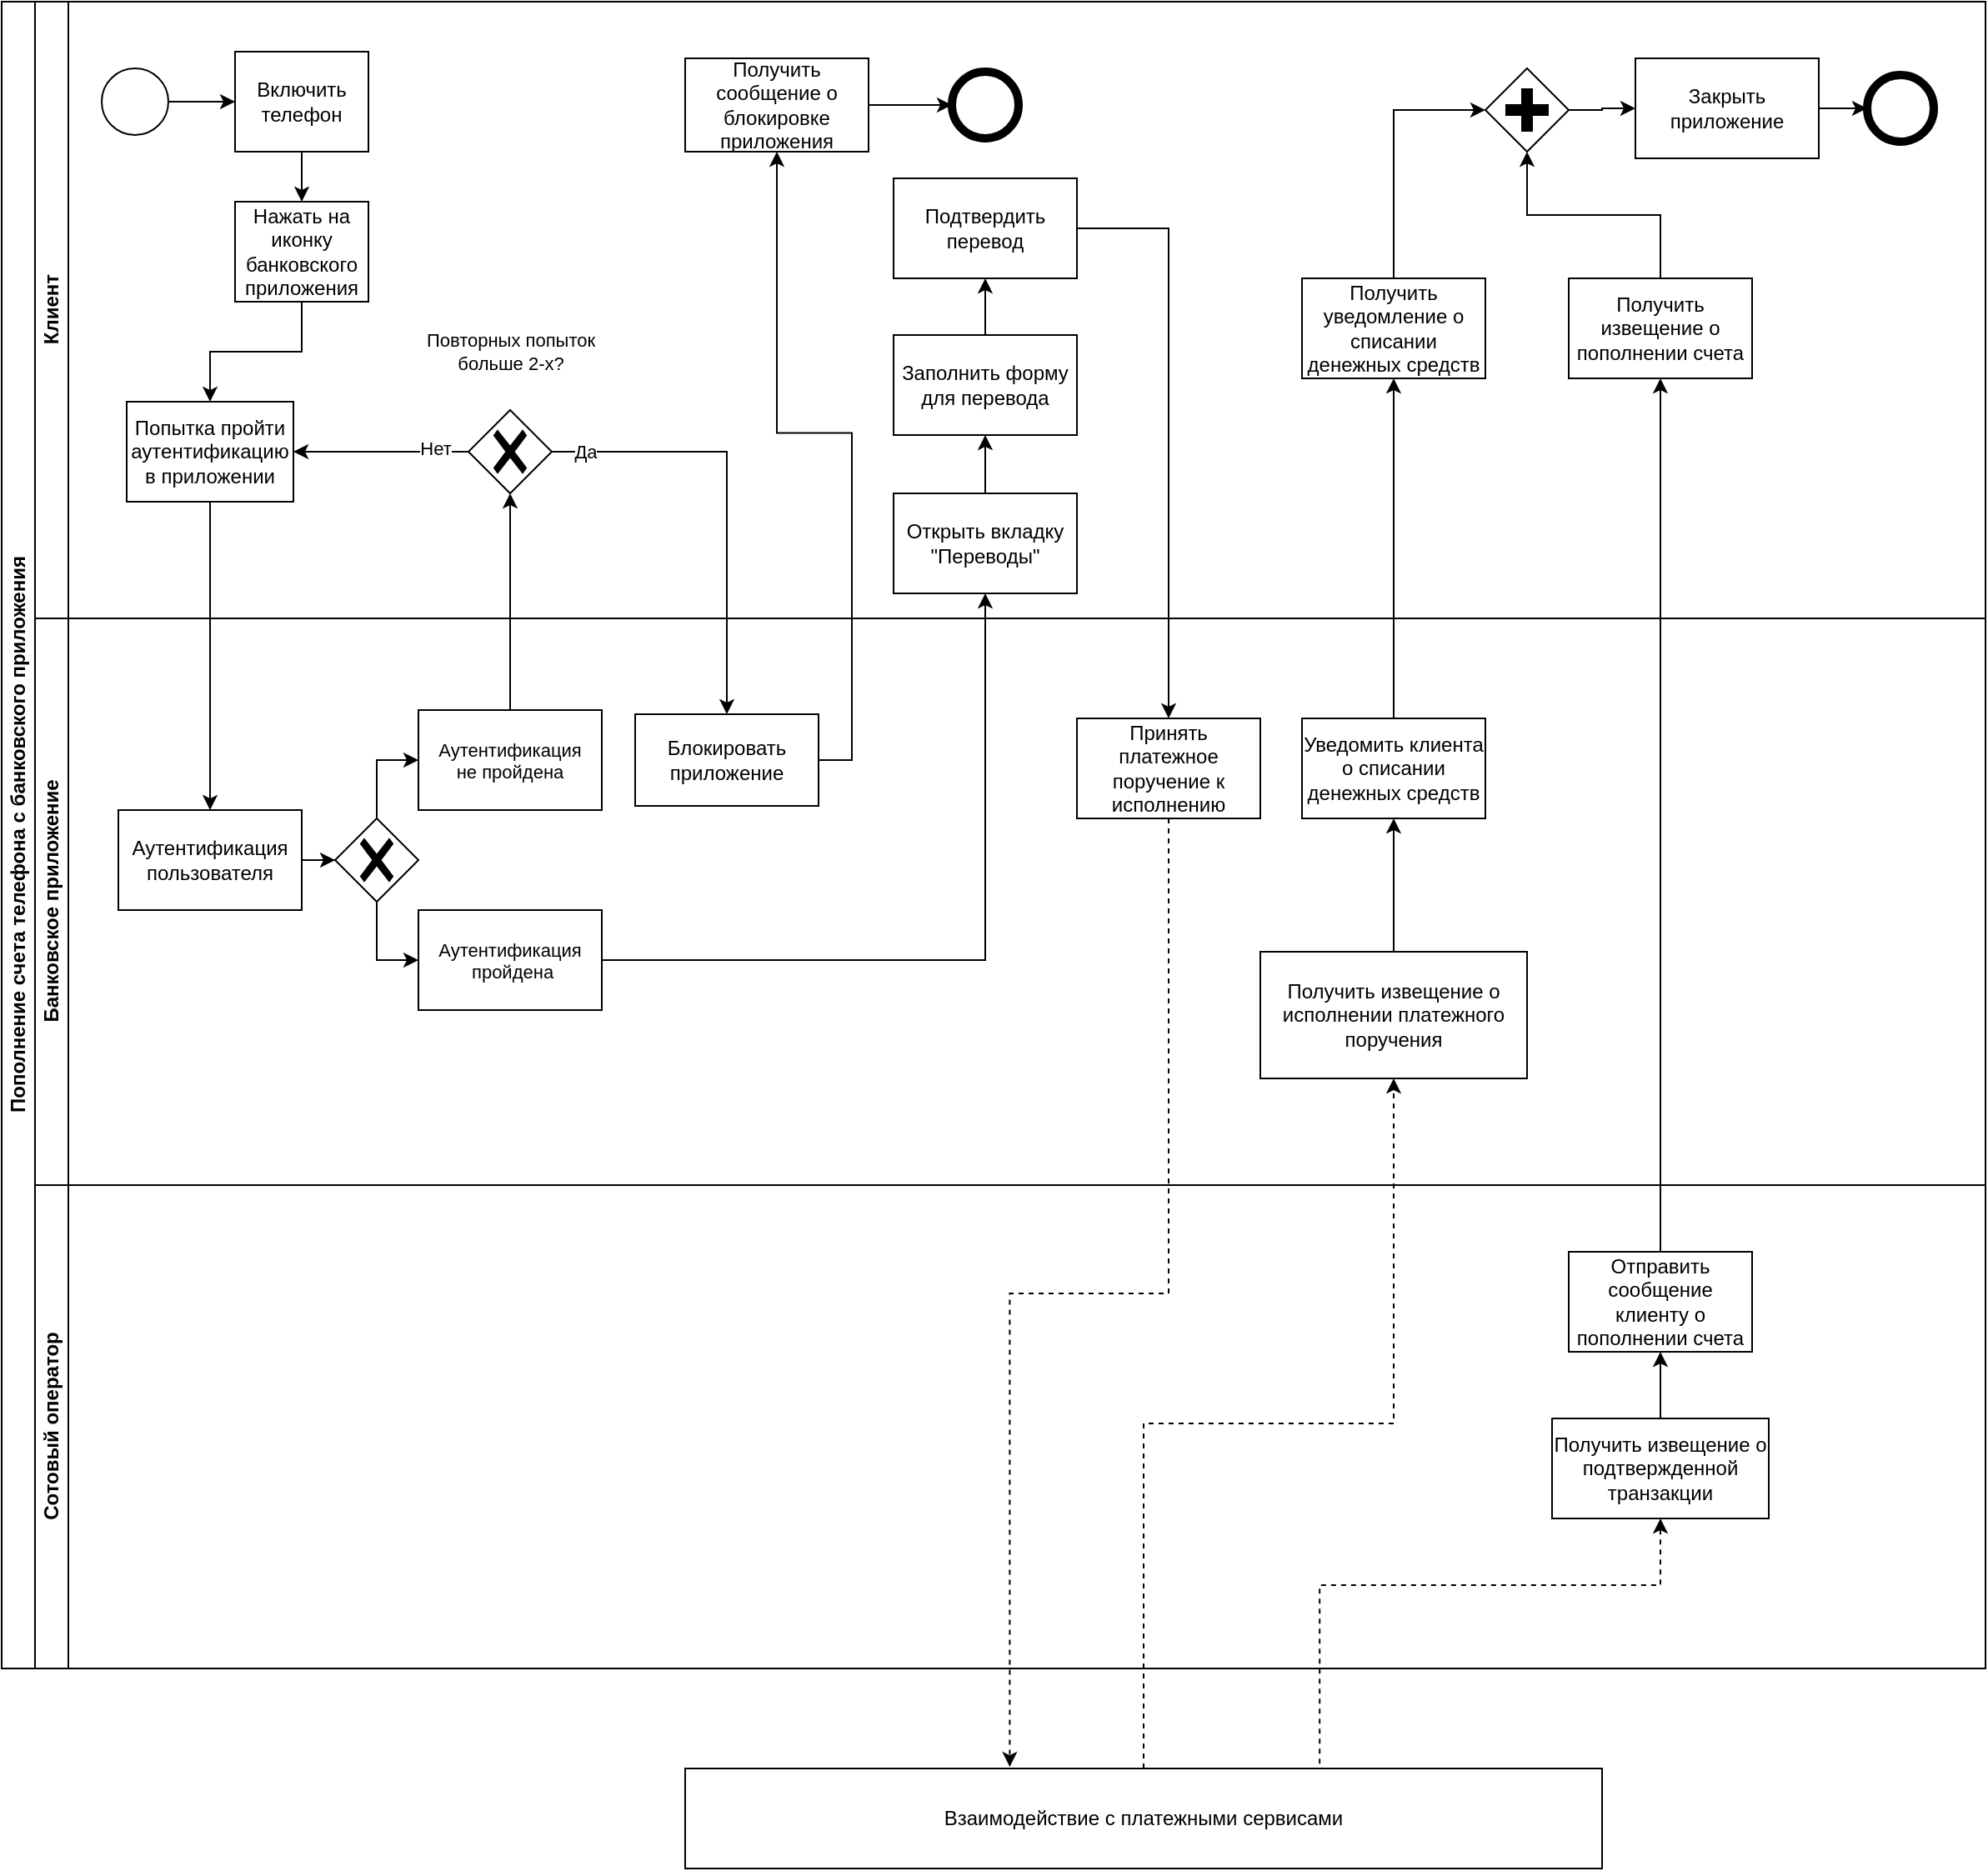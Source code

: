 <mxfile version="26.0.6">
  <diagram id="prtHgNgQTEPvFCAcTncT" name="Page-1">
    <mxGraphModel dx="934" dy="848" grid="1" gridSize="10" guides="1" tooltips="1" connect="1" arrows="1" fold="1" page="1" pageScale="1" pageWidth="1169" pageHeight="827" math="0" shadow="0">
      <root>
        <mxCell id="0" />
        <mxCell id="1" parent="0" />
        <mxCell id="dNxyNK7c78bLwvsdeMH5-19" value="Пополнение счета телефона с банковского приложения" style="swimlane;html=1;childLayout=stackLayout;resizeParent=1;resizeParentMax=0;horizontal=0;startSize=20;horizontalStack=0;" parent="1" vertex="1">
          <mxGeometry x="50" y="10" width="1190" height="1000" as="geometry">
            <mxRectangle x="130" y="40" width="40" height="310" as="alternateBounds" />
          </mxGeometry>
        </mxCell>
        <mxCell id="dNxyNK7c78bLwvsdeMH5-20" value="Клиент" style="swimlane;html=1;startSize=20;horizontal=0;" parent="dNxyNK7c78bLwvsdeMH5-19" vertex="1">
          <mxGeometry x="20" width="1170" height="370" as="geometry" />
        </mxCell>
        <mxCell id="dNxyNK7c78bLwvsdeMH5-25" value="" style="edgeStyle=orthogonalEdgeStyle;rounded=0;orthogonalLoop=1;jettySize=auto;html=1;" parent="dNxyNK7c78bLwvsdeMH5-20" source="dNxyNK7c78bLwvsdeMH5-23" target="dNxyNK7c78bLwvsdeMH5-24" edge="1">
          <mxGeometry relative="1" as="geometry" />
        </mxCell>
        <mxCell id="dNxyNK7c78bLwvsdeMH5-23" value="" style="ellipse;whiteSpace=wrap;html=1;" parent="dNxyNK7c78bLwvsdeMH5-20" vertex="1">
          <mxGeometry x="40" y="40" width="40" height="40" as="geometry" />
        </mxCell>
        <mxCell id="KFqZI7uJ95fgsHJMVkMe-8" style="edgeStyle=orthogonalEdgeStyle;rounded=0;orthogonalLoop=1;jettySize=auto;html=1;entryX=0.5;entryY=0;entryDx=0;entryDy=0;" parent="dNxyNK7c78bLwvsdeMH5-20" source="dNxyNK7c78bLwvsdeMH5-24" target="KFqZI7uJ95fgsHJMVkMe-7" edge="1">
          <mxGeometry relative="1" as="geometry" />
        </mxCell>
        <mxCell id="dNxyNK7c78bLwvsdeMH5-24" value="Включить телефон" style="rounded=0;whiteSpace=wrap;html=1;fontFamily=Helvetica;fontSize=12;fontColor=#000000;align=center;" parent="dNxyNK7c78bLwvsdeMH5-20" vertex="1">
          <mxGeometry x="120" y="30" width="80" height="60" as="geometry" />
        </mxCell>
        <mxCell id="KFqZI7uJ95fgsHJMVkMe-7" value="Нажать на иконку банковского приложения" style="rounded=0;whiteSpace=wrap;html=1;fontFamily=Helvetica;fontSize=12;fontColor=#000000;align=center;" parent="dNxyNK7c78bLwvsdeMH5-20" vertex="1">
          <mxGeometry x="120" y="120" width="80" height="60" as="geometry" />
        </mxCell>
        <mxCell id="KFqZI7uJ95fgsHJMVkMe-9" value="Попытка пройти аутентификацию в приложении" style="rounded=0;whiteSpace=wrap;html=1;fontFamily=Helvetica;fontSize=12;fontColor=#000000;align=center;" parent="dNxyNK7c78bLwvsdeMH5-20" vertex="1">
          <mxGeometry x="55" y="240" width="100" height="60" as="geometry" />
        </mxCell>
        <mxCell id="KFqZI7uJ95fgsHJMVkMe-10" style="edgeStyle=orthogonalEdgeStyle;rounded=0;orthogonalLoop=1;jettySize=auto;html=1;entryX=0.5;entryY=0;entryDx=0;entryDy=0;" parent="dNxyNK7c78bLwvsdeMH5-20" source="KFqZI7uJ95fgsHJMVkMe-7" target="KFqZI7uJ95fgsHJMVkMe-9" edge="1">
          <mxGeometry relative="1" as="geometry" />
        </mxCell>
        <mxCell id="KFqZI7uJ95fgsHJMVkMe-46" value="Получить извещение о пополнении счета" style="rounded=0;whiteSpace=wrap;html=1;fontFamily=Helvetica;fontSize=12;fontColor=#000000;align=center;" parent="dNxyNK7c78bLwvsdeMH5-20" vertex="1">
          <mxGeometry x="920" y="166" width="110" height="60" as="geometry" />
        </mxCell>
        <mxCell id="KFqZI7uJ95fgsHJMVkMe-56" value="Получить уведомление о списании денежных средств" style="rounded=0;whiteSpace=wrap;html=1;fontFamily=Helvetica;fontSize=12;fontColor=#000000;align=center;" parent="dNxyNK7c78bLwvsdeMH5-20" vertex="1">
          <mxGeometry x="760" y="166" width="110" height="60" as="geometry" />
        </mxCell>
        <mxCell id="KFqZI7uJ95fgsHJMVkMe-64" style="edgeStyle=orthogonalEdgeStyle;rounded=0;orthogonalLoop=1;jettySize=auto;html=1;entryX=0;entryY=0.5;entryDx=0;entryDy=0;" parent="dNxyNK7c78bLwvsdeMH5-20" source="KFqZI7uJ95fgsHJMVkMe-58" target="KFqZI7uJ95fgsHJMVkMe-63" edge="1">
          <mxGeometry relative="1" as="geometry" />
        </mxCell>
        <mxCell id="KFqZI7uJ95fgsHJMVkMe-58" value="" style="points=[[0.25,0.25,0],[0.5,0,0],[0.75,0.25,0],[1,0.5,0],[0.75,0.75,0],[0.5,1,0],[0.25,0.75,0],[0,0.5,0]];shape=mxgraph.bpmn.gateway2;html=1;verticalLabelPosition=bottom;labelBackgroundColor=#ffffff;verticalAlign=top;align=center;perimeter=rhombusPerimeter;outlineConnect=0;outline=none;symbol=none;gwType=parallel;" parent="dNxyNK7c78bLwvsdeMH5-20" vertex="1">
          <mxGeometry x="870" y="40" width="50" height="50" as="geometry" />
        </mxCell>
        <mxCell id="KFqZI7uJ95fgsHJMVkMe-59" style="edgeStyle=orthogonalEdgeStyle;rounded=0;orthogonalLoop=1;jettySize=auto;html=1;entryX=0;entryY=0.5;entryDx=0;entryDy=0;entryPerimeter=0;exitX=0.5;exitY=0;exitDx=0;exitDy=0;" parent="dNxyNK7c78bLwvsdeMH5-20" source="KFqZI7uJ95fgsHJMVkMe-56" target="KFqZI7uJ95fgsHJMVkMe-58" edge="1">
          <mxGeometry relative="1" as="geometry" />
        </mxCell>
        <mxCell id="KFqZI7uJ95fgsHJMVkMe-60" style="edgeStyle=orthogonalEdgeStyle;rounded=0;orthogonalLoop=1;jettySize=auto;html=1;entryX=0.5;entryY=1;entryDx=0;entryDy=0;entryPerimeter=0;" parent="dNxyNK7c78bLwvsdeMH5-20" source="KFqZI7uJ95fgsHJMVkMe-46" target="KFqZI7uJ95fgsHJMVkMe-58" edge="1">
          <mxGeometry relative="1" as="geometry" />
        </mxCell>
        <mxCell id="KFqZI7uJ95fgsHJMVkMe-61" value="" style="ellipse;whiteSpace=wrap;html=1;strokeWidth=5;" parent="dNxyNK7c78bLwvsdeMH5-20" vertex="1">
          <mxGeometry x="1099" y="44" width="40" height="40" as="geometry" />
        </mxCell>
        <mxCell id="KFqZI7uJ95fgsHJMVkMe-65" style="edgeStyle=orthogonalEdgeStyle;rounded=0;orthogonalLoop=1;jettySize=auto;html=1;entryX=0;entryY=0.5;entryDx=0;entryDy=0;" parent="dNxyNK7c78bLwvsdeMH5-20" source="KFqZI7uJ95fgsHJMVkMe-63" target="KFqZI7uJ95fgsHJMVkMe-61" edge="1">
          <mxGeometry relative="1" as="geometry" />
        </mxCell>
        <mxCell id="KFqZI7uJ95fgsHJMVkMe-63" value="Закрыть приложение" style="rounded=0;whiteSpace=wrap;html=1;fontFamily=Helvetica;fontSize=12;fontColor=#000000;align=center;" parent="dNxyNK7c78bLwvsdeMH5-20" vertex="1">
          <mxGeometry x="960" y="34" width="110" height="60" as="geometry" />
        </mxCell>
        <mxCell id="cqmC_oWpwvYgmTA_OSWO-11" value="" style="edgeStyle=orthogonalEdgeStyle;rounded=0;orthogonalLoop=1;jettySize=auto;html=1;" parent="dNxyNK7c78bLwvsdeMH5-20" source="KFqZI7uJ95fgsHJMVkMe-31" target="KFqZI7uJ95fgsHJMVkMe-33" edge="1">
          <mxGeometry relative="1" as="geometry" />
        </mxCell>
        <mxCell id="KFqZI7uJ95fgsHJMVkMe-31" value="Заполнить форму для перевода" style="rounded=0;whiteSpace=wrap;html=1;fontFamily=Helvetica;fontSize=12;fontColor=#000000;align=center;" parent="dNxyNK7c78bLwvsdeMH5-20" vertex="1">
          <mxGeometry x="515" y="200" width="110" height="60" as="geometry" />
        </mxCell>
        <mxCell id="KFqZI7uJ95fgsHJMVkMe-33" value="Подтвердить перевод" style="rounded=0;whiteSpace=wrap;html=1;fontFamily=Helvetica;fontSize=12;fontColor=#000000;align=center;" parent="dNxyNK7c78bLwvsdeMH5-20" vertex="1">
          <mxGeometry x="515" y="106" width="110" height="60" as="geometry" />
        </mxCell>
        <mxCell id="cqmC_oWpwvYgmTA_OSWO-22" value="" style="edgeStyle=orthogonalEdgeStyle;rounded=0;orthogonalLoop=1;jettySize=auto;html=1;" parent="dNxyNK7c78bLwvsdeMH5-20" source="cqmC_oWpwvYgmTA_OSWO-21" target="KFqZI7uJ95fgsHJMVkMe-9" edge="1">
          <mxGeometry relative="1" as="geometry" />
        </mxCell>
        <mxCell id="cqmC_oWpwvYgmTA_OSWO-23" value="Повторных попыток&lt;div&gt;больше 2-х?&lt;/div&gt;" style="edgeLabel;html=1;align=center;verticalAlign=middle;resizable=0;points=[];" parent="cqmC_oWpwvYgmTA_OSWO-22" vertex="1" connectable="0">
          <mxGeometry x="0.016" y="4" relative="1" as="geometry">
            <mxPoint x="78" y="-64" as="offset" />
          </mxGeometry>
        </mxCell>
        <mxCell id="cqmC_oWpwvYgmTA_OSWO-30" value="Нет" style="edgeLabel;html=1;align=center;verticalAlign=middle;resizable=0;points=[];" parent="cqmC_oWpwvYgmTA_OSWO-22" vertex="1" connectable="0">
          <mxGeometry x="-0.61" y="-2" relative="1" as="geometry">
            <mxPoint as="offset" />
          </mxGeometry>
        </mxCell>
        <mxCell id="cqmC_oWpwvYgmTA_OSWO-21" value="" style="points=[[0.25,0.25,0],[0.5,0,0],[0.75,0.25,0],[1,0.5,0],[0.75,0.75,0],[0.5,1,0],[0.25,0.75,0],[0,0.5,0]];shape=mxgraph.bpmn.gateway2;html=1;verticalLabelPosition=bottom;labelBackgroundColor=#ffffff;verticalAlign=top;align=center;perimeter=rhombusPerimeter;outlineConnect=0;outline=none;symbol=none;gwType=exclusive;" parent="dNxyNK7c78bLwvsdeMH5-20" vertex="1">
          <mxGeometry x="260" y="245" width="50" height="50" as="geometry" />
        </mxCell>
        <mxCell id="cqmC_oWpwvYgmTA_OSWO-25" value="Получить сообщение о блокировке приложения" style="rounded=0;whiteSpace=wrap;html=1;fontFamily=Helvetica;fontSize=12;fontColor=#000000;align=center;" parent="dNxyNK7c78bLwvsdeMH5-20" vertex="1">
          <mxGeometry x="390" y="34" width="110" height="56" as="geometry" />
        </mxCell>
        <mxCell id="dNxyNK7c78bLwvsdeMH5-32" value="" style="ellipse;whiteSpace=wrap;html=1;strokeWidth=5;" parent="dNxyNK7c78bLwvsdeMH5-20" vertex="1">
          <mxGeometry x="550" y="42" width="40" height="40" as="geometry" />
        </mxCell>
        <mxCell id="KFqZI7uJ95fgsHJMVkMe-25" style="edgeStyle=orthogonalEdgeStyle;rounded=0;orthogonalLoop=1;jettySize=auto;html=1;exitX=1;exitY=0.5;exitDx=0;exitDy=0;entryX=0;entryY=0.5;entryDx=0;entryDy=0;" parent="dNxyNK7c78bLwvsdeMH5-20" source="cqmC_oWpwvYgmTA_OSWO-25" target="dNxyNK7c78bLwvsdeMH5-32" edge="1">
          <mxGeometry relative="1" as="geometry" />
        </mxCell>
        <mxCell id="dNxyNK7c78bLwvsdeMH5-26" value="Открыть вкладку &quot;Переводы&quot;" style="rounded=0;whiteSpace=wrap;html=1;fontFamily=Helvetica;fontSize=12;fontColor=#000000;align=center;" parent="dNxyNK7c78bLwvsdeMH5-20" vertex="1">
          <mxGeometry x="515" y="295" width="110" height="60" as="geometry" />
        </mxCell>
        <mxCell id="cqmC_oWpwvYgmTA_OSWO-10" value="" style="edgeStyle=orthogonalEdgeStyle;rounded=0;orthogonalLoop=1;jettySize=auto;html=1;" parent="dNxyNK7c78bLwvsdeMH5-20" source="dNxyNK7c78bLwvsdeMH5-26" target="KFqZI7uJ95fgsHJMVkMe-31" edge="1">
          <mxGeometry relative="1" as="geometry" />
        </mxCell>
        <mxCell id="dNxyNK7c78bLwvsdeMH5-21" value="Банковское приложение" style="swimlane;html=1;startSize=20;horizontal=0;" parent="dNxyNK7c78bLwvsdeMH5-19" vertex="1">
          <mxGeometry x="20" y="370" width="1170" height="340" as="geometry" />
        </mxCell>
        <mxCell id="KFqZI7uJ95fgsHJMVkMe-55" style="edgeStyle=orthogonalEdgeStyle;rounded=0;orthogonalLoop=1;jettySize=auto;html=1;entryX=0.5;entryY=1;entryDx=0;entryDy=0;" parent="dNxyNK7c78bLwvsdeMH5-21" source="KFqZI7uJ95fgsHJMVkMe-48" target="KFqZI7uJ95fgsHJMVkMe-54" edge="1">
          <mxGeometry relative="1" as="geometry" />
        </mxCell>
        <mxCell id="KFqZI7uJ95fgsHJMVkMe-48" value="Получить извещение о исполнении платежного поручения" style="rounded=0;whiteSpace=wrap;html=1;fontFamily=Helvetica;fontSize=12;fontColor=#000000;align=center;" parent="dNxyNK7c78bLwvsdeMH5-21" vertex="1">
          <mxGeometry x="735" y="200" width="160" height="76" as="geometry" />
        </mxCell>
        <mxCell id="KFqZI7uJ95fgsHJMVkMe-54" value="Уведомить клиента о списании денежных средств" style="rounded=0;whiteSpace=wrap;html=1;fontFamily=Helvetica;fontSize=12;fontColor=#000000;align=center;" parent="dNxyNK7c78bLwvsdeMH5-21" vertex="1">
          <mxGeometry x="760" y="60" width="110" height="60" as="geometry" />
        </mxCell>
        <mxCell id="cqmC_oWpwvYgmTA_OSWO-15" value="" style="edgeStyle=orthogonalEdgeStyle;rounded=0;orthogonalLoop=1;jettySize=auto;html=1;entryX=0;entryY=0.5;entryDx=0;entryDy=0;entryPerimeter=0;" parent="dNxyNK7c78bLwvsdeMH5-21" source="cqmC_oWpwvYgmTA_OSWO-7" target="KFqZI7uJ95fgsHJMVkMe-11" edge="1">
          <mxGeometry relative="1" as="geometry" />
        </mxCell>
        <mxCell id="cqmC_oWpwvYgmTA_OSWO-7" value="Аутентификация пользователя" style="rounded=0;whiteSpace=wrap;html=1;fontFamily=Helvetica;fontSize=12;fontColor=#000000;align=center;" parent="dNxyNK7c78bLwvsdeMH5-21" vertex="1">
          <mxGeometry x="50" y="115" width="110" height="60" as="geometry" />
        </mxCell>
        <mxCell id="KFqZI7uJ95fgsHJMVkMe-11" value="" style="points=[[0.25,0.25,0],[0.5,0,0],[0.75,0.25,0],[1,0.5,0],[0.75,0.75,0],[0.5,1,0],[0.25,0.75,0],[0,0.5,0]];shape=mxgraph.bpmn.gateway2;html=1;verticalLabelPosition=bottom;labelBackgroundColor=#ffffff;verticalAlign=top;align=center;perimeter=rhombusPerimeter;outlineConnect=0;outline=none;symbol=none;gwType=exclusive;" parent="dNxyNK7c78bLwvsdeMH5-21" vertex="1">
          <mxGeometry x="180" y="120" width="50" height="50" as="geometry" />
        </mxCell>
        <mxCell id="cqmC_oWpwvYgmTA_OSWO-5" value="Принять платежное поручение к исполнению" style="rounded=0;whiteSpace=wrap;html=1;fontFamily=Helvetica;fontSize=12;fontColor=#000000;align=center;" parent="dNxyNK7c78bLwvsdeMH5-21" vertex="1">
          <mxGeometry x="625" y="60" width="110" height="60" as="geometry" />
        </mxCell>
        <mxCell id="cqmC_oWpwvYgmTA_OSWO-17" value="" style="edgeStyle=orthogonalEdgeStyle;rounded=0;orthogonalLoop=1;jettySize=auto;html=1;exitX=0.5;exitY=0;exitDx=0;exitDy=0;exitPerimeter=0;entryX=0;entryY=0.5;entryDx=0;entryDy=0;" parent="dNxyNK7c78bLwvsdeMH5-21" source="KFqZI7uJ95fgsHJMVkMe-11" target="cqmC_oWpwvYgmTA_OSWO-14" edge="1">
          <mxGeometry relative="1" as="geometry">
            <mxPoint x="320" y="-110" as="targetPoint" />
          </mxGeometry>
        </mxCell>
        <mxCell id="cqmC_oWpwvYgmTA_OSWO-14" value="&lt;span style=&quot;font-size: 11px; text-wrap-mode: nowrap; background-color: rgb(255, 255, 255);&quot;&gt;Аутентификация&lt;/span&gt;&lt;div style=&quot;font-size: 11px; text-wrap-mode: nowrap;&quot;&gt;не пройдена&lt;/div&gt;" style="rounded=0;whiteSpace=wrap;html=1;fontFamily=Helvetica;fontSize=12;fontColor=#000000;align=center;" parent="dNxyNK7c78bLwvsdeMH5-21" vertex="1">
          <mxGeometry x="230" y="55" width="110" height="60" as="geometry" />
        </mxCell>
        <mxCell id="cqmC_oWpwvYgmTA_OSWO-19" value="" style="edgeStyle=orthogonalEdgeStyle;rounded=0;orthogonalLoop=1;jettySize=auto;html=1;entryX=0;entryY=0.5;entryDx=0;entryDy=0;exitX=0.5;exitY=1;exitDx=0;exitDy=0;exitPerimeter=0;" parent="dNxyNK7c78bLwvsdeMH5-21" source="KFqZI7uJ95fgsHJMVkMe-11" target="cqmC_oWpwvYgmTA_OSWO-18" edge="1">
          <mxGeometry relative="1" as="geometry">
            <mxPoint x="200.0" y="190" as="sourcePoint" />
            <mxPoint x="180.0" y="140" as="targetPoint" />
          </mxGeometry>
        </mxCell>
        <mxCell id="cqmC_oWpwvYgmTA_OSWO-18" value="&lt;span style=&quot;font-size: 11px; text-wrap-mode: nowrap; background-color: rgb(255, 255, 255);&quot;&gt;Аутентификация&lt;/span&gt;&lt;div style=&quot;font-size: 11px; text-wrap-mode: nowrap;&quot;&gt;&amp;nbsp;пройдена&lt;/div&gt;" style="rounded=0;whiteSpace=wrap;html=1;fontFamily=Helvetica;fontSize=12;fontColor=#000000;align=center;" parent="dNxyNK7c78bLwvsdeMH5-21" vertex="1">
          <mxGeometry x="230" y="175" width="110" height="60" as="geometry" />
        </mxCell>
        <mxCell id="KFqZI7uJ95fgsHJMVkMe-21" value="Блокировать приложение" style="rounded=0;whiteSpace=wrap;html=1;fontFamily=Helvetica;fontSize=12;fontColor=#000000;align=center;" parent="dNxyNK7c78bLwvsdeMH5-21" vertex="1">
          <mxGeometry x="360" y="57.5" width="110" height="55" as="geometry" />
        </mxCell>
        <mxCell id="dNxyNK7c78bLwvsdeMH5-22" value="Сотовый оператор" style="swimlane;html=1;startSize=20;horizontal=0;" parent="dNxyNK7c78bLwvsdeMH5-19" vertex="1">
          <mxGeometry x="20" y="710" width="1170" height="290" as="geometry" />
        </mxCell>
        <mxCell id="KFqZI7uJ95fgsHJMVkMe-51" value="Отправить сообщение клиенту о пополнении счета" style="rounded=0;whiteSpace=wrap;html=1;fontFamily=Helvetica;fontSize=12;fontColor=#000000;align=center;" parent="dNxyNK7c78bLwvsdeMH5-22" vertex="1">
          <mxGeometry x="920" y="40" width="110" height="60" as="geometry" />
        </mxCell>
        <mxCell id="lJxsMjM-QR1xoIhXq8ev-1" value="Получить извещение о подтвержденной транзакции" style="rounded=0;whiteSpace=wrap;html=1;fontFamily=Helvetica;fontSize=12;fontColor=#000000;align=center;" vertex="1" parent="dNxyNK7c78bLwvsdeMH5-22">
          <mxGeometry x="910" y="140" width="130" height="60" as="geometry" />
        </mxCell>
        <mxCell id="lJxsMjM-QR1xoIhXq8ev-8" style="edgeStyle=orthogonalEdgeStyle;rounded=0;orthogonalLoop=1;jettySize=auto;html=1;entryX=0.5;entryY=1;entryDx=0;entryDy=0;exitX=0.5;exitY=0;exitDx=0;exitDy=0;" edge="1" parent="dNxyNK7c78bLwvsdeMH5-22" source="lJxsMjM-QR1xoIhXq8ev-1" target="KFqZI7uJ95fgsHJMVkMe-51">
          <mxGeometry relative="1" as="geometry">
            <mxPoint x="839.941" y="145.059" as="sourcePoint" />
          </mxGeometry>
        </mxCell>
        <mxCell id="KFqZI7uJ95fgsHJMVkMe-53" style="edgeStyle=orthogonalEdgeStyle;rounded=0;orthogonalLoop=1;jettySize=auto;html=1;entryX=0.5;entryY=1;entryDx=0;entryDy=0;" parent="dNxyNK7c78bLwvsdeMH5-19" source="KFqZI7uJ95fgsHJMVkMe-51" target="KFqZI7uJ95fgsHJMVkMe-46" edge="1">
          <mxGeometry relative="1" as="geometry" />
        </mxCell>
        <mxCell id="KFqZI7uJ95fgsHJMVkMe-57" style="edgeStyle=orthogonalEdgeStyle;rounded=0;orthogonalLoop=1;jettySize=auto;html=1;entryX=0.5;entryY=1;entryDx=0;entryDy=0;" parent="dNxyNK7c78bLwvsdeMH5-19" source="KFqZI7uJ95fgsHJMVkMe-54" target="KFqZI7uJ95fgsHJMVkMe-56" edge="1">
          <mxGeometry relative="1" as="geometry" />
        </mxCell>
        <mxCell id="KFqZI7uJ95fgsHJMVkMe-12" style="edgeStyle=orthogonalEdgeStyle;rounded=0;orthogonalLoop=1;jettySize=auto;html=1;exitX=0.5;exitY=1;exitDx=0;exitDy=0;entryX=0.5;entryY=0;entryDx=0;entryDy=0;" parent="dNxyNK7c78bLwvsdeMH5-19" source="KFqZI7uJ95fgsHJMVkMe-9" target="cqmC_oWpwvYgmTA_OSWO-7" edge="1">
          <mxGeometry relative="1" as="geometry" />
        </mxCell>
        <mxCell id="cqmC_oWpwvYgmTA_OSWO-6" value="" style="edgeStyle=orthogonalEdgeStyle;rounded=0;orthogonalLoop=1;jettySize=auto;html=1;exitX=1;exitY=0.5;exitDx=0;exitDy=0;entryX=0.5;entryY=0;entryDx=0;entryDy=0;" parent="dNxyNK7c78bLwvsdeMH5-19" source="KFqZI7uJ95fgsHJMVkMe-33" target="cqmC_oWpwvYgmTA_OSWO-5" edge="1">
          <mxGeometry relative="1" as="geometry">
            <mxPoint x="570" y="160" as="sourcePoint" />
            <mxPoint x="557" y="990" as="targetPoint" />
          </mxGeometry>
        </mxCell>
        <mxCell id="cqmC_oWpwvYgmTA_OSWO-24" value="" style="edgeStyle=orthogonalEdgeStyle;rounded=0;orthogonalLoop=1;jettySize=auto;html=1;" parent="dNxyNK7c78bLwvsdeMH5-19" source="cqmC_oWpwvYgmTA_OSWO-14" target="cqmC_oWpwvYgmTA_OSWO-21" edge="1">
          <mxGeometry relative="1" as="geometry" />
        </mxCell>
        <mxCell id="cqmC_oWpwvYgmTA_OSWO-26" style="edgeStyle=orthogonalEdgeStyle;rounded=0;orthogonalLoop=1;jettySize=auto;html=1;entryX=0.5;entryY=1;entryDx=0;entryDy=0;exitX=1;exitY=0.5;exitDx=0;exitDy=0;" parent="dNxyNK7c78bLwvsdeMH5-19" source="KFqZI7uJ95fgsHJMVkMe-21" target="cqmC_oWpwvYgmTA_OSWO-25" edge="1">
          <mxGeometry relative="1" as="geometry" />
        </mxCell>
        <mxCell id="cqmC_oWpwvYgmTA_OSWO-27" style="rounded=0;orthogonalLoop=1;jettySize=auto;html=1;entryX=0.5;entryY=0;entryDx=0;entryDy=0;edgeStyle=orthogonalEdgeStyle;" parent="dNxyNK7c78bLwvsdeMH5-19" source="cqmC_oWpwvYgmTA_OSWO-21" target="KFqZI7uJ95fgsHJMVkMe-21" edge="1">
          <mxGeometry relative="1" as="geometry" />
        </mxCell>
        <mxCell id="cqmC_oWpwvYgmTA_OSWO-28" value="Да" style="edgeLabel;html=1;align=center;verticalAlign=middle;resizable=0;points=[];" parent="cqmC_oWpwvYgmTA_OSWO-27" vertex="1" connectable="0">
          <mxGeometry x="-0.713" relative="1" as="geometry">
            <mxPoint x="-18" as="offset" />
          </mxGeometry>
        </mxCell>
        <mxCell id="cqmC_oWpwvYgmTA_OSWO-20" value="" style="edgeStyle=orthogonalEdgeStyle;rounded=0;orthogonalLoop=1;jettySize=auto;html=1;" parent="dNxyNK7c78bLwvsdeMH5-19" source="cqmC_oWpwvYgmTA_OSWO-18" target="dNxyNK7c78bLwvsdeMH5-26" edge="1">
          <mxGeometry relative="1" as="geometry" />
        </mxCell>
        <mxCell id="lJxsMjM-QR1xoIhXq8ev-4" value="" style="rounded=0;orthogonalLoop=1;jettySize=auto;html=1;dashed=1;entryX=0.5;entryY=1;entryDx=0;entryDy=0;exitX=0.692;exitY=-0.047;exitDx=0;exitDy=0;edgeStyle=orthogonalEdgeStyle;exitPerimeter=0;" edge="1" parent="1" source="KFqZI7uJ95fgsHJMVkMe-35" target="lJxsMjM-QR1xoIhXq8ev-1">
          <mxGeometry relative="1" as="geometry">
            <Array as="points">
              <mxPoint x="841" y="960" />
              <mxPoint x="1045" y="960" />
            </Array>
          </mxGeometry>
        </mxCell>
        <mxCell id="KFqZI7uJ95fgsHJMVkMe-35" value="Взаимодействие с платежными сервисами" style="rounded=0;whiteSpace=wrap;html=1;fontFamily=Helvetica;fontSize=12;fontColor=#000000;align=center;" parent="1" vertex="1">
          <mxGeometry x="460" y="1070" width="550" height="60" as="geometry" />
        </mxCell>
        <mxCell id="KFqZI7uJ95fgsHJMVkMe-43" style="edgeStyle=orthogonalEdgeStyle;rounded=0;orthogonalLoop=1;jettySize=auto;html=1;exitX=0.5;exitY=1;exitDx=0;exitDy=0;entryX=0.354;entryY=-0.016;entryDx=0;entryDy=0;dashed=1;entryPerimeter=0;" parent="1" source="cqmC_oWpwvYgmTA_OSWO-5" target="KFqZI7uJ95fgsHJMVkMe-35" edge="1">
          <mxGeometry relative="1" as="geometry" />
        </mxCell>
        <mxCell id="lJxsMjM-QR1xoIhXq8ev-5" style="edgeStyle=orthogonalEdgeStyle;rounded=0;orthogonalLoop=1;jettySize=auto;html=1;entryX=0.5;entryY=1;entryDx=0;entryDy=0;exitX=0.5;exitY=0;exitDx=0;exitDy=0;dashed=1;" edge="1" parent="1" source="KFqZI7uJ95fgsHJMVkMe-35" target="KFqZI7uJ95fgsHJMVkMe-48">
          <mxGeometry relative="1" as="geometry">
            <mxPoint x="885" y="750" as="sourcePoint" />
          </mxGeometry>
        </mxCell>
      </root>
    </mxGraphModel>
  </diagram>
</mxfile>
